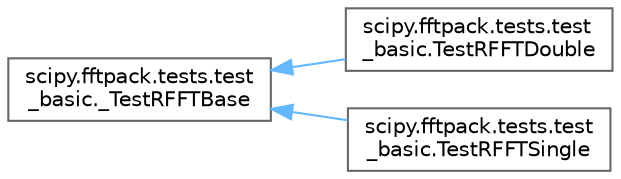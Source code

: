 digraph "Graphical Class Hierarchy"
{
 // LATEX_PDF_SIZE
  bgcolor="transparent";
  edge [fontname=Helvetica,fontsize=10,labelfontname=Helvetica,labelfontsize=10];
  node [fontname=Helvetica,fontsize=10,shape=box,height=0.2,width=0.4];
  rankdir="LR";
  Node0 [id="Node000000",label="scipy.fftpack.tests.test\l_basic._TestRFFTBase",height=0.2,width=0.4,color="grey40", fillcolor="white", style="filled",URL="$da/d9d/classscipy_1_1fftpack_1_1tests_1_1test__basic_1_1__TestRFFTBase.html",tooltip=" "];
  Node0 -> Node1 [id="edge5042_Node000000_Node000001",dir="back",color="steelblue1",style="solid",tooltip=" "];
  Node1 [id="Node000001",label="scipy.fftpack.tests.test\l_basic.TestRFFTDouble",height=0.2,width=0.4,color="grey40", fillcolor="white", style="filled",URL="$d7/db3/classscipy_1_1fftpack_1_1tests_1_1test__basic_1_1TestRFFTDouble.html",tooltip=" "];
  Node0 -> Node2 [id="edge5043_Node000000_Node000002",dir="back",color="steelblue1",style="solid",tooltip=" "];
  Node2 [id="Node000002",label="scipy.fftpack.tests.test\l_basic.TestRFFTSingle",height=0.2,width=0.4,color="grey40", fillcolor="white", style="filled",URL="$d9/db5/classscipy_1_1fftpack_1_1tests_1_1test__basic_1_1TestRFFTSingle.html",tooltip=" "];
}
